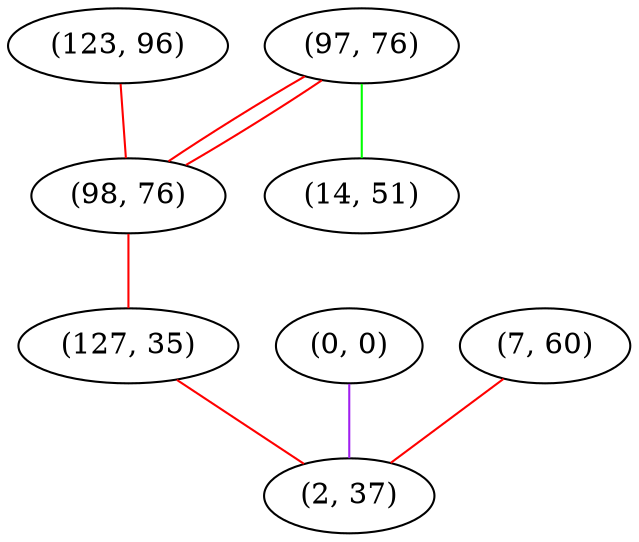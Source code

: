 graph "" {
"(123, 96)";
"(0, 0)";
"(97, 76)";
"(14, 51)";
"(98, 76)";
"(7, 60)";
"(127, 35)";
"(2, 37)";
"(123, 96)" -- "(98, 76)"  [color=red, key=0, weight=1];
"(0, 0)" -- "(2, 37)"  [color=purple, key=0, weight=4];
"(97, 76)" -- "(14, 51)"  [color=green, key=0, weight=2];
"(97, 76)" -- "(98, 76)"  [color=red, key=0, weight=1];
"(97, 76)" -- "(98, 76)"  [color=red, key=1, weight=1];
"(98, 76)" -- "(127, 35)"  [color=red, key=0, weight=1];
"(7, 60)" -- "(2, 37)"  [color=red, key=0, weight=1];
"(127, 35)" -- "(2, 37)"  [color=red, key=0, weight=1];
}
